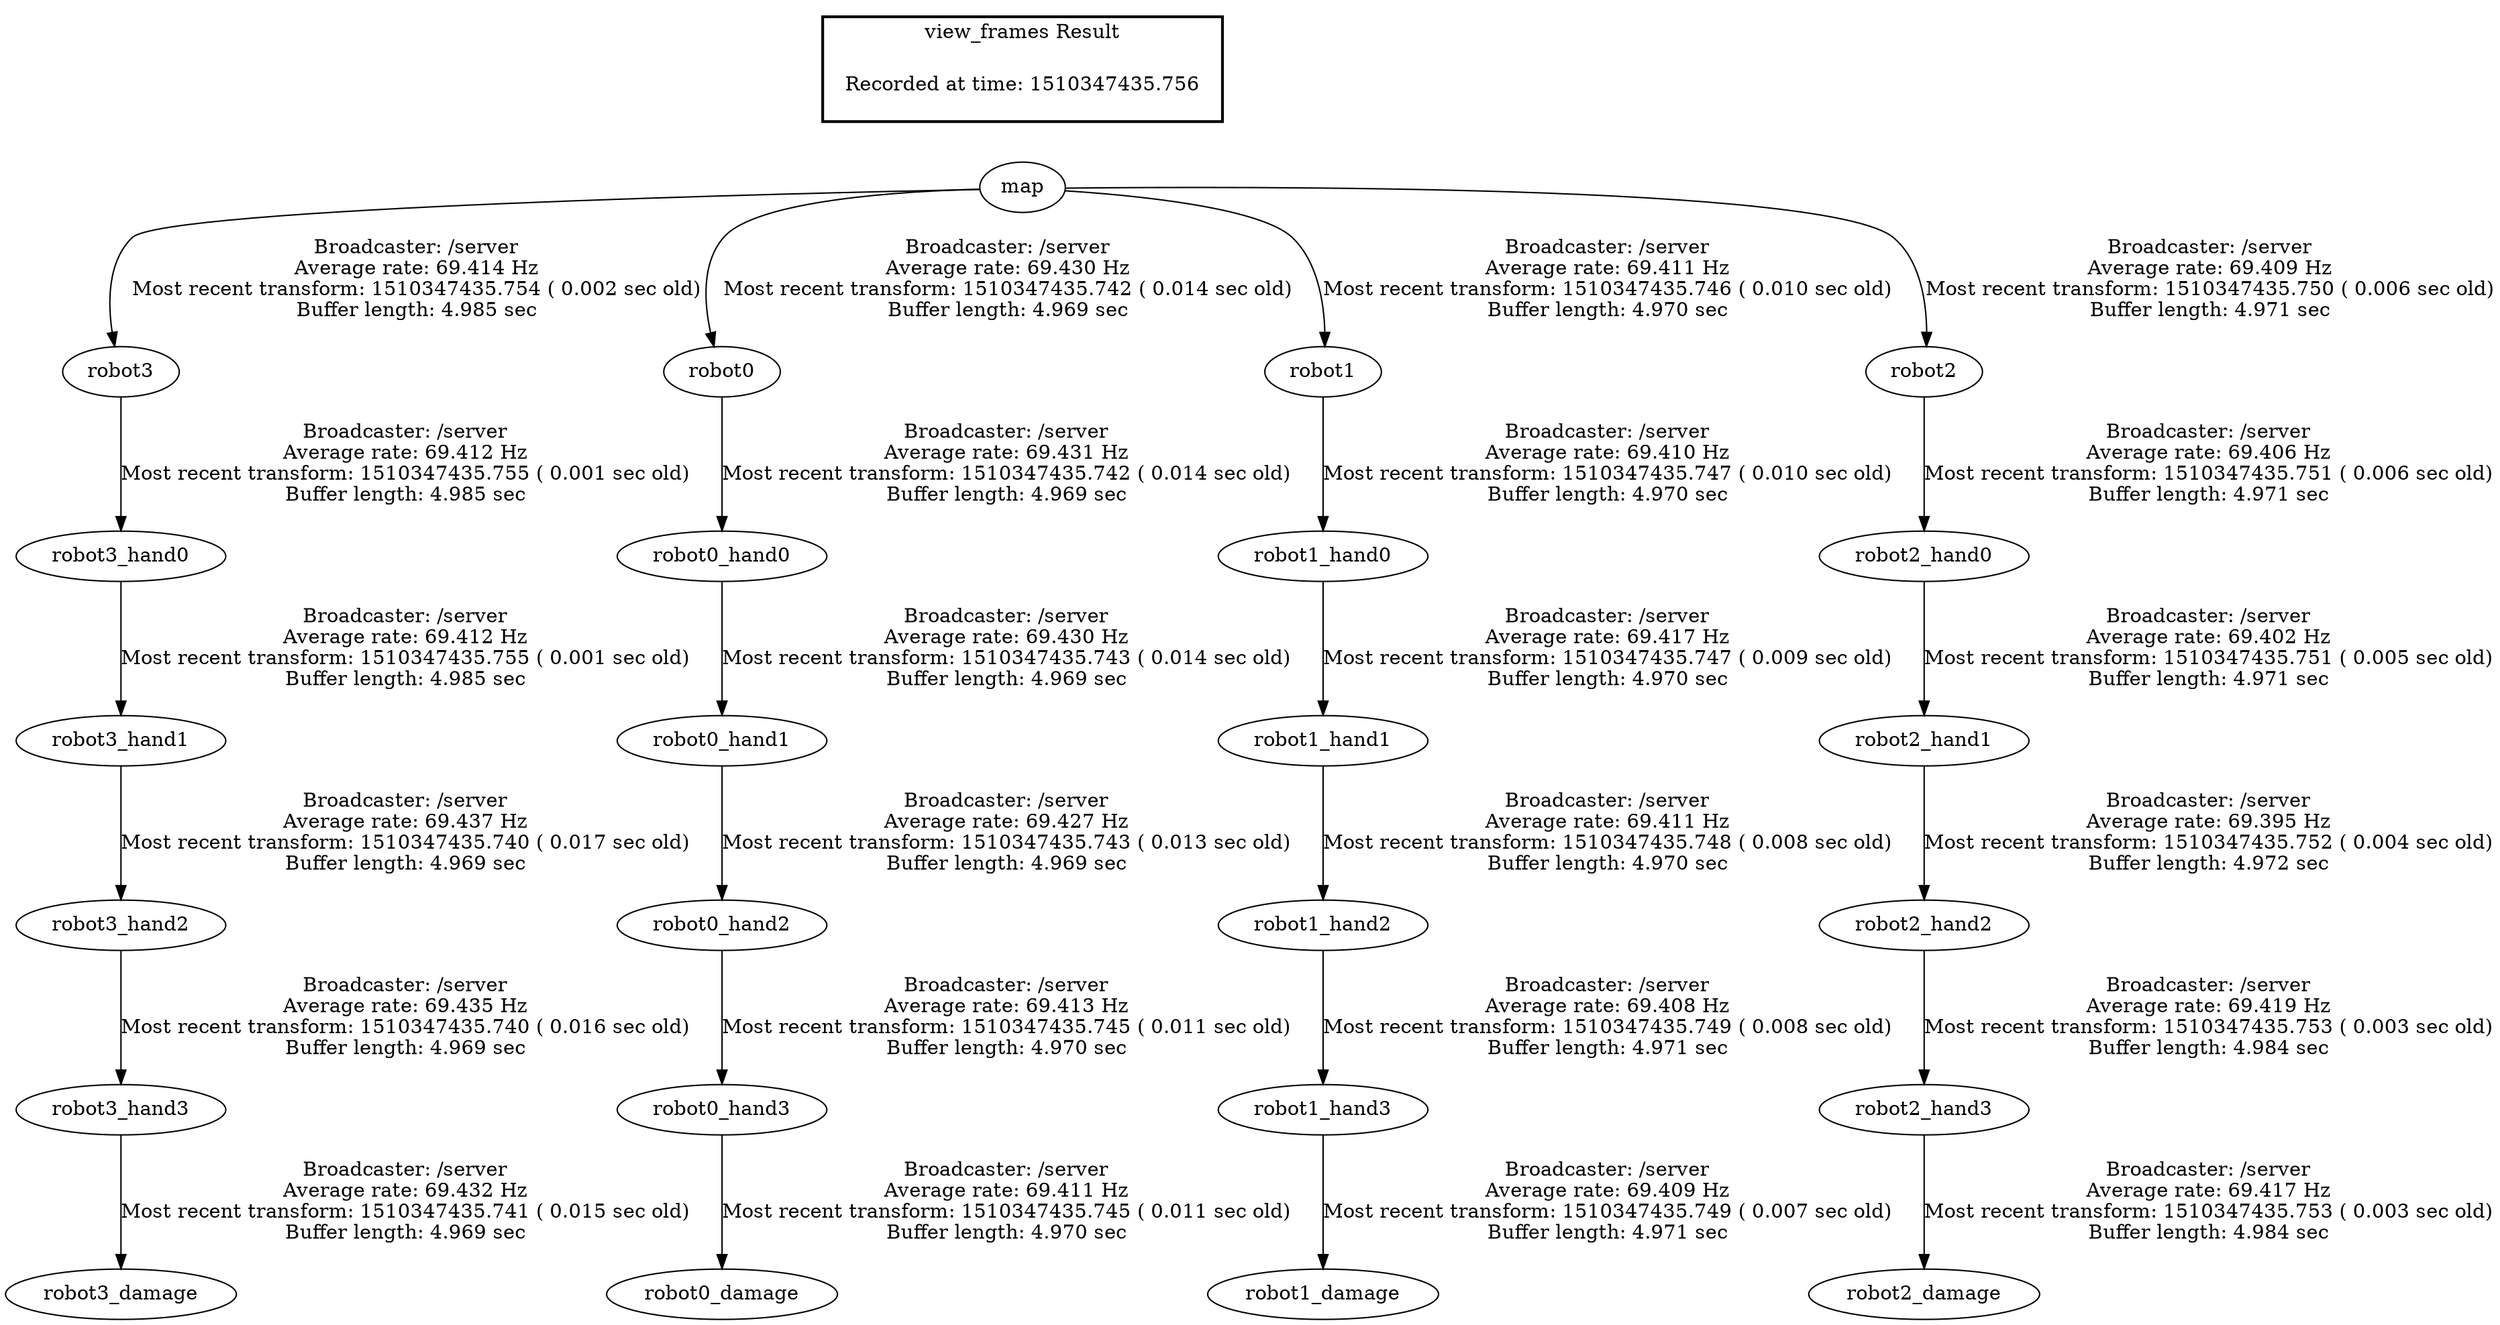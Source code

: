 digraph G {
"robot2_hand2" -> "robot2_hand3"[label="Broadcaster: /server\nAverage rate: 69.419 Hz\nMost recent transform: 1510347435.753 ( 0.003 sec old)\nBuffer length: 4.984 sec\n"];
"robot2_hand1" -> "robot2_hand2"[label="Broadcaster: /server\nAverage rate: 69.395 Hz\nMost recent transform: 1510347435.752 ( 0.004 sec old)\nBuffer length: 4.972 sec\n"];
"robot2_hand3" -> "robot2_damage"[label="Broadcaster: /server\nAverage rate: 69.417 Hz\nMost recent transform: 1510347435.753 ( 0.003 sec old)\nBuffer length: 4.984 sec\n"];
"map" -> "robot3"[label="Broadcaster: /server\nAverage rate: 69.414 Hz\nMost recent transform: 1510347435.754 ( 0.002 sec old)\nBuffer length: 4.985 sec\n"];
"robot3" -> "robot3_hand0"[label="Broadcaster: /server\nAverage rate: 69.412 Hz\nMost recent transform: 1510347435.755 ( 0.001 sec old)\nBuffer length: 4.985 sec\n"];
"robot3_hand0" -> "robot3_hand1"[label="Broadcaster: /server\nAverage rate: 69.412 Hz\nMost recent transform: 1510347435.755 ( 0.001 sec old)\nBuffer length: 4.985 sec\n"];
"robot3_hand1" -> "robot3_hand2"[label="Broadcaster: /server\nAverage rate: 69.437 Hz\nMost recent transform: 1510347435.740 ( 0.017 sec old)\nBuffer length: 4.969 sec\n"];
"robot3_hand2" -> "robot3_hand3"[label="Broadcaster: /server\nAverage rate: 69.435 Hz\nMost recent transform: 1510347435.740 ( 0.016 sec old)\nBuffer length: 4.969 sec\n"];
"robot3_hand3" -> "robot3_damage"[label="Broadcaster: /server\nAverage rate: 69.432 Hz\nMost recent transform: 1510347435.741 ( 0.015 sec old)\nBuffer length: 4.969 sec\n"];
"map" -> "robot0"[label="Broadcaster: /server\nAverage rate: 69.430 Hz\nMost recent transform: 1510347435.742 ( 0.014 sec old)\nBuffer length: 4.969 sec\n"];
"robot0" -> "robot0_hand0"[label="Broadcaster: /server\nAverage rate: 69.431 Hz\nMost recent transform: 1510347435.742 ( 0.014 sec old)\nBuffer length: 4.969 sec\n"];
"robot0_hand0" -> "robot0_hand1"[label="Broadcaster: /server\nAverage rate: 69.430 Hz\nMost recent transform: 1510347435.743 ( 0.014 sec old)\nBuffer length: 4.969 sec\n"];
"robot0_hand1" -> "robot0_hand2"[label="Broadcaster: /server\nAverage rate: 69.427 Hz\nMost recent transform: 1510347435.743 ( 0.013 sec old)\nBuffer length: 4.969 sec\n"];
"robot0_hand2" -> "robot0_hand3"[label="Broadcaster: /server\nAverage rate: 69.413 Hz\nMost recent transform: 1510347435.745 ( 0.011 sec old)\nBuffer length: 4.970 sec\n"];
"robot0_hand3" -> "robot0_damage"[label="Broadcaster: /server\nAverage rate: 69.411 Hz\nMost recent transform: 1510347435.745 ( 0.011 sec old)\nBuffer length: 4.970 sec\n"];
"map" -> "robot1"[label="Broadcaster: /server\nAverage rate: 69.411 Hz\nMost recent transform: 1510347435.746 ( 0.010 sec old)\nBuffer length: 4.970 sec\n"];
"robot1" -> "robot1_hand0"[label="Broadcaster: /server\nAverage rate: 69.410 Hz\nMost recent transform: 1510347435.747 ( 0.010 sec old)\nBuffer length: 4.970 sec\n"];
"robot1_hand0" -> "robot1_hand1"[label="Broadcaster: /server\nAverage rate: 69.417 Hz\nMost recent transform: 1510347435.747 ( 0.009 sec old)\nBuffer length: 4.970 sec\n"];
"robot1_hand1" -> "robot1_hand2"[label="Broadcaster: /server\nAverage rate: 69.411 Hz\nMost recent transform: 1510347435.748 ( 0.008 sec old)\nBuffer length: 4.970 sec\n"];
"robot1_hand2" -> "robot1_hand3"[label="Broadcaster: /server\nAverage rate: 69.408 Hz\nMost recent transform: 1510347435.749 ( 0.008 sec old)\nBuffer length: 4.971 sec\n"];
"robot1_hand3" -> "robot1_damage"[label="Broadcaster: /server\nAverage rate: 69.409 Hz\nMost recent transform: 1510347435.749 ( 0.007 sec old)\nBuffer length: 4.971 sec\n"];
"map" -> "robot2"[label="Broadcaster: /server\nAverage rate: 69.409 Hz\nMost recent transform: 1510347435.750 ( 0.006 sec old)\nBuffer length: 4.971 sec\n"];
"robot2" -> "robot2_hand0"[label="Broadcaster: /server\nAverage rate: 69.406 Hz\nMost recent transform: 1510347435.751 ( 0.006 sec old)\nBuffer length: 4.971 sec\n"];
"robot2_hand0" -> "robot2_hand1"[label="Broadcaster: /server\nAverage rate: 69.402 Hz\nMost recent transform: 1510347435.751 ( 0.005 sec old)\nBuffer length: 4.971 sec\n"];
edge [style=invis];
 subgraph cluster_legend { style=bold; color=black; label ="view_frames Result";
"Recorded at time: 1510347435.756"[ shape=plaintext ] ;
 }->"map";
}